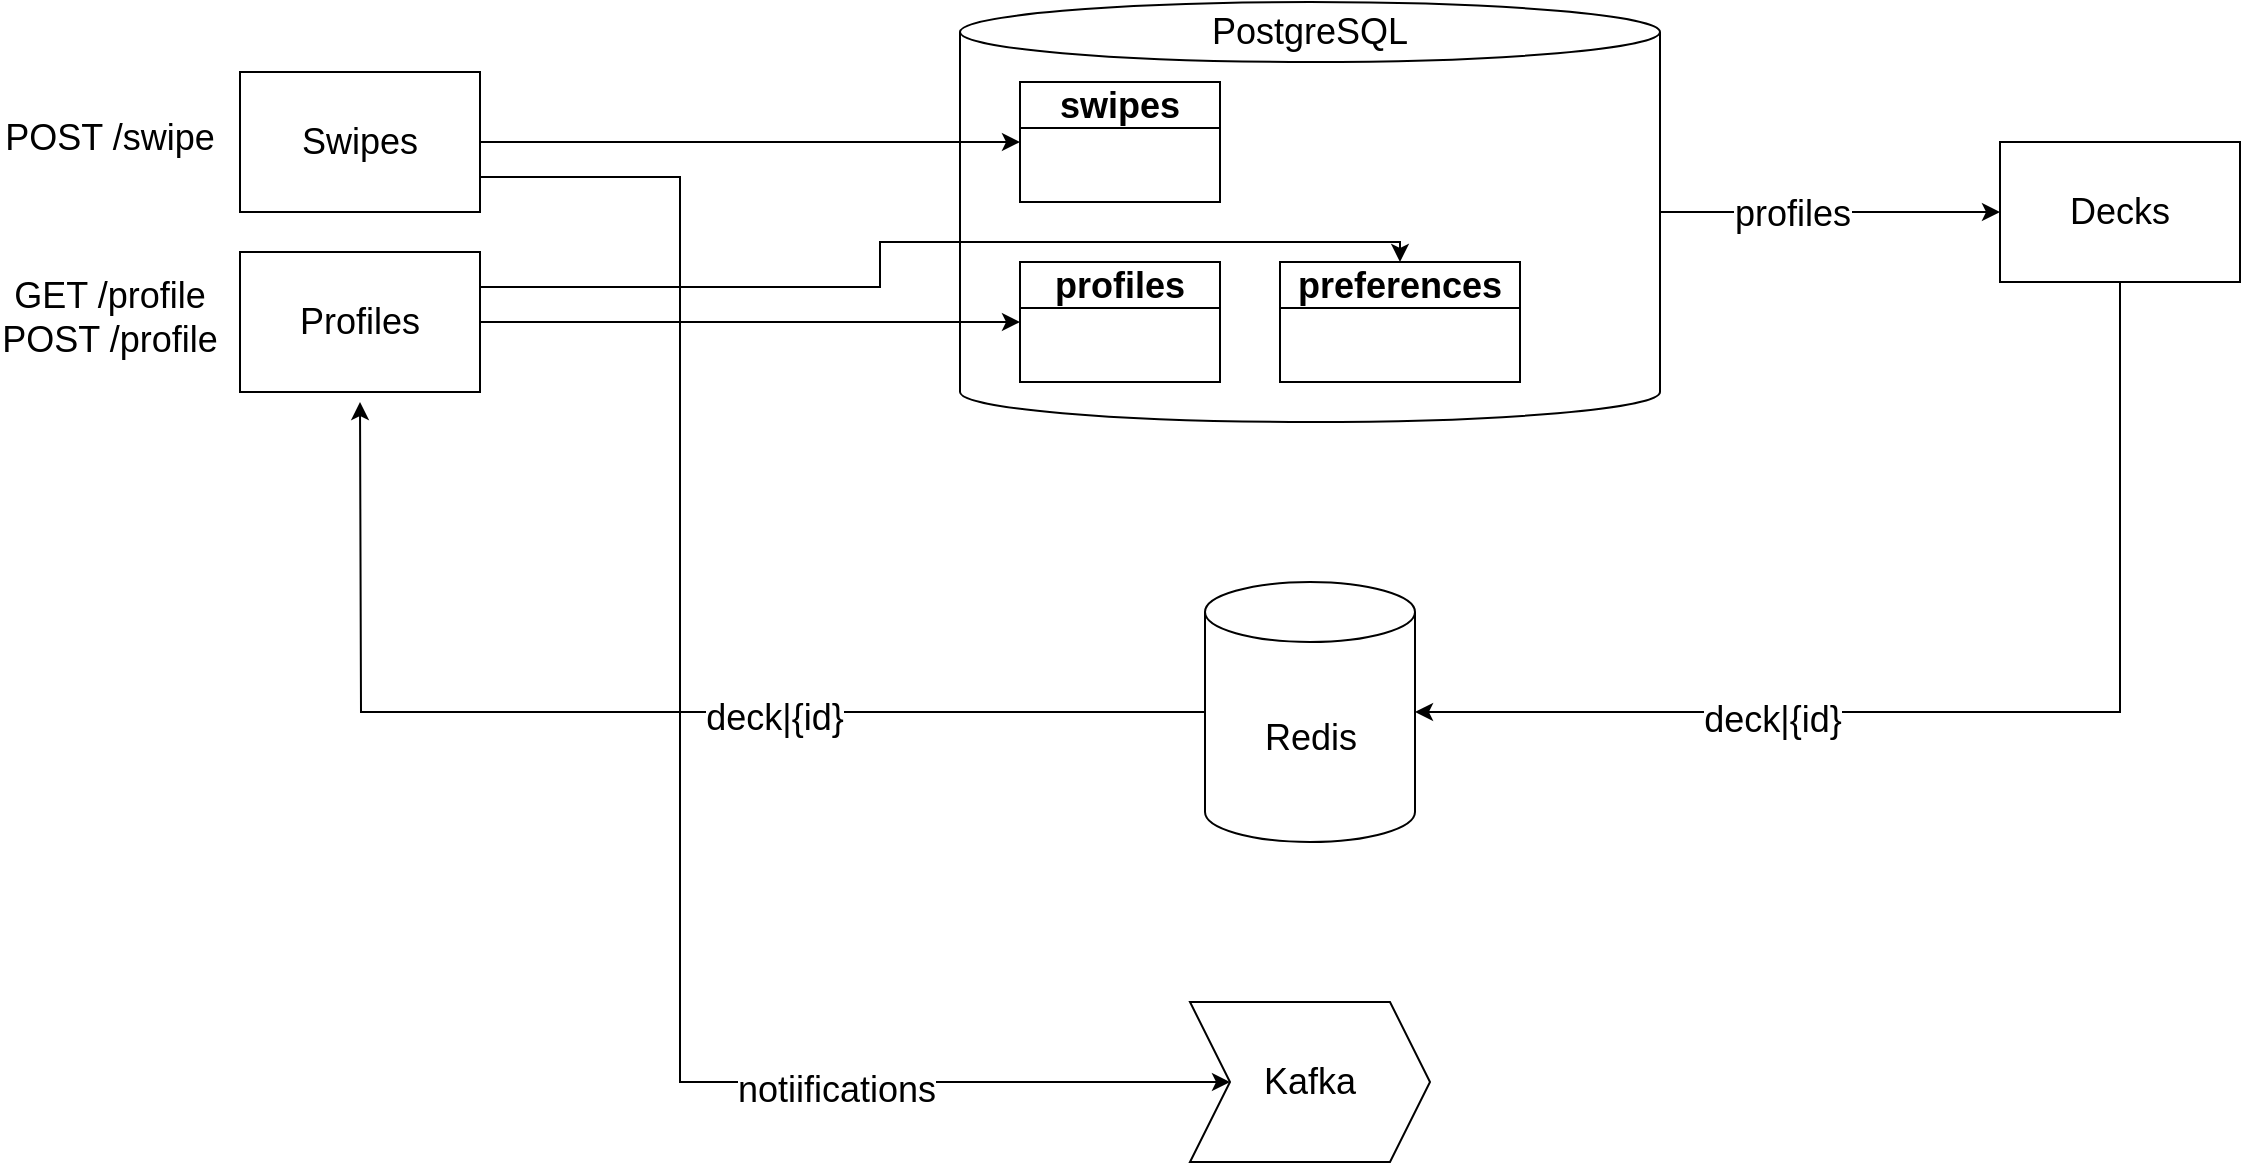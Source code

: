 <mxfile version="26.1.3">
  <diagram name="Page-1" id="CoTDWFha4LhTDb08zGJA">
    <mxGraphModel dx="794" dy="442" grid="1" gridSize="10" guides="1" tooltips="1" connect="1" arrows="1" fold="1" page="1" pageScale="1" pageWidth="4681" pageHeight="3300" math="0" shadow="0">
      <root>
        <mxCell id="0" />
        <mxCell id="1" parent="0" />
        <mxCell id="LFtMd48XwCnqYr7q9XE8-7" value="" style="group;fontSize=18;" parent="1" vertex="1" connectable="0">
          <mxGeometry x="1350" y="410" width="350" height="210" as="geometry" />
        </mxCell>
        <mxCell id="xQLuOkij8412rpGpJCvE-2" value="" style="shape=cylinder3;whiteSpace=wrap;html=1;boundedLbl=1;backgroundOutline=1;size=15;" parent="LFtMd48XwCnqYr7q9XE8-7" vertex="1">
          <mxGeometry width="350" height="210" as="geometry" />
        </mxCell>
        <mxCell id="LFtMd48XwCnqYr7q9XE8-6" value="PostgreSQL" style="text;html=1;align=center;verticalAlign=middle;whiteSpace=wrap;rounded=0;fontSize=18;" parent="LFtMd48XwCnqYr7q9XE8-7" vertex="1">
          <mxGeometry x="145" width="60" height="30" as="geometry" />
        </mxCell>
        <mxCell id="LFtMd48XwCnqYr7q9XE8-8" value="preferences" style="swimlane;whiteSpace=wrap;html=1;fontSize=18;" parent="LFtMd48XwCnqYr7q9XE8-7" vertex="1">
          <mxGeometry x="160" y="130" width="120" height="60" as="geometry" />
        </mxCell>
        <mxCell id="xQLuOkij8412rpGpJCvE-9" value="profiles" style="swimlane;whiteSpace=wrap;html=1;fontSize=18;" parent="LFtMd48XwCnqYr7q9XE8-7" vertex="1">
          <mxGeometry x="30" y="130" width="100" height="60" as="geometry" />
        </mxCell>
        <mxCell id="f3B5aBYDAURVjYKPminV-11" style="edgeStyle=orthogonalEdgeStyle;rounded=0;orthogonalLoop=1;jettySize=auto;html=1;" parent="1" source="xQLuOkij8412rpGpJCvE-4" edge="1">
          <mxGeometry relative="1" as="geometry">
            <mxPoint x="1050" y="610" as="targetPoint" />
          </mxGeometry>
        </mxCell>
        <mxCell id="f3B5aBYDAURVjYKPminV-12" value="&lt;font style=&quot;font-size: 18px;&quot;&gt;deck|{id}&lt;/font&gt;" style="edgeLabel;html=1;align=center;verticalAlign=middle;resizable=0;points=[];" parent="f3B5aBYDAURVjYKPminV-11" vertex="1" connectable="0">
          <mxGeometry x="-0.252" y="3" relative="1" as="geometry">
            <mxPoint as="offset" />
          </mxGeometry>
        </mxCell>
        <mxCell id="xQLuOkij8412rpGpJCvE-4" value="Redis" style="shape=cylinder3;whiteSpace=wrap;html=1;boundedLbl=1;backgroundOutline=1;size=15;fontSize=18;" parent="1" vertex="1">
          <mxGeometry x="1472.5" y="700" width="105" height="130" as="geometry" />
        </mxCell>
        <mxCell id="f3B5aBYDAURVjYKPminV-10" style="edgeStyle=orthogonalEdgeStyle;rounded=0;orthogonalLoop=1;jettySize=auto;html=1;exitX=1;exitY=0.25;exitDx=0;exitDy=0;entryX=0.5;entryY=0;entryDx=0;entryDy=0;" parent="1" source="dTyB1NYPiKnWLOb2Jq6Y-1" target="LFtMd48XwCnqYr7q9XE8-8" edge="1">
          <mxGeometry relative="1" as="geometry">
            <Array as="points">
              <mxPoint x="1310" y="552" />
              <mxPoint x="1310" y="530" />
              <mxPoint x="1570" y="530" />
            </Array>
          </mxGeometry>
        </mxCell>
        <mxCell id="dTyB1NYPiKnWLOb2Jq6Y-1" value="Profiles" style="rounded=0;whiteSpace=wrap;html=1;fontSize=18;" parent="1" vertex="1">
          <mxGeometry x="990" y="535" width="120" height="70" as="geometry" />
        </mxCell>
        <mxCell id="xQLuOkij8412rpGpJCvE-10" value="swipes" style="swimlane;whiteSpace=wrap;html=1;fontSize=18;" parent="1" vertex="1">
          <mxGeometry x="1380" y="450" width="100" height="60" as="geometry" />
        </mxCell>
        <mxCell id="9I6AU-m062yrOwvUiyNF-1" style="edgeStyle=orthogonalEdgeStyle;rounded=0;orthogonalLoop=1;jettySize=auto;html=1;entryX=0;entryY=0.5;entryDx=0;entryDy=0;" parent="1" source="dTyB1NYPiKnWLOb2Jq6Y-1" target="xQLuOkij8412rpGpJCvE-9" edge="1">
          <mxGeometry relative="1" as="geometry" />
        </mxCell>
        <mxCell id="LFtMd48XwCnqYr7q9XE8-1" value="GET /profile&lt;div&gt;POST /profile&lt;/div&gt;" style="text;html=1;align=center;verticalAlign=middle;whiteSpace=wrap;rounded=0;fontSize=18;" parent="1" vertex="1">
          <mxGeometry x="870" y="535" width="110" height="65" as="geometry" />
        </mxCell>
        <mxCell id="LFtMd48XwCnqYr7q9XE8-4" style="edgeStyle=orthogonalEdgeStyle;rounded=0;orthogonalLoop=1;jettySize=auto;html=1;entryX=0;entryY=0.5;entryDx=0;entryDy=0;" parent="1" source="LFtMd48XwCnqYr7q9XE8-3" target="xQLuOkij8412rpGpJCvE-10" edge="1">
          <mxGeometry relative="1" as="geometry" />
        </mxCell>
        <mxCell id="POkQv7-OoHhfcwsdikCV-1" style="edgeStyle=orthogonalEdgeStyle;rounded=0;orthogonalLoop=1;jettySize=auto;html=1;exitX=1;exitY=0.75;exitDx=0;exitDy=0;entryX=0;entryY=0.5;entryDx=0;entryDy=0;" edge="1" parent="1" source="LFtMd48XwCnqYr7q9XE8-3" target="f3B5aBYDAURVjYKPminV-9">
          <mxGeometry relative="1" as="geometry">
            <mxPoint x="1320" y="920" as="targetPoint" />
            <Array as="points">
              <mxPoint x="1210" y="498" />
              <mxPoint x="1210" y="950" />
            </Array>
          </mxGeometry>
        </mxCell>
        <mxCell id="POkQv7-OoHhfcwsdikCV-2" value="&lt;font style=&quot;font-size: 18px;&quot;&gt;notiifications&lt;/font&gt;" style="edgeLabel;html=1;align=center;verticalAlign=middle;resizable=0;points=[];" vertex="1" connectable="0" parent="POkQv7-OoHhfcwsdikCV-1">
          <mxGeometry x="0.523" y="-4" relative="1" as="geometry">
            <mxPoint as="offset" />
          </mxGeometry>
        </mxCell>
        <mxCell id="LFtMd48XwCnqYr7q9XE8-3" value="Swipes" style="rounded=0;whiteSpace=wrap;html=1;fontSize=18;" parent="1" vertex="1">
          <mxGeometry x="990" y="445" width="120" height="70" as="geometry" />
        </mxCell>
        <mxCell id="LFtMd48XwCnqYr7q9XE8-5" value="&lt;div&gt;POST /swipe&lt;/div&gt;" style="text;html=1;align=center;verticalAlign=middle;whiteSpace=wrap;rounded=0;fontSize=18;" parent="1" vertex="1">
          <mxGeometry x="870" y="445" width="110" height="65" as="geometry" />
        </mxCell>
        <mxCell id="f3B5aBYDAURVjYKPminV-1" value="Decks" style="rounded=0;whiteSpace=wrap;html=1;fontSize=18;" parent="1" vertex="1">
          <mxGeometry x="1870" y="480" width="120" height="70" as="geometry" />
        </mxCell>
        <mxCell id="f3B5aBYDAURVjYKPminV-3" style="edgeStyle=orthogonalEdgeStyle;rounded=0;orthogonalLoop=1;jettySize=auto;html=1;entryX=0;entryY=0.5;entryDx=0;entryDy=0;" parent="1" source="xQLuOkij8412rpGpJCvE-2" target="f3B5aBYDAURVjYKPminV-1" edge="1">
          <mxGeometry relative="1" as="geometry">
            <Array as="points">
              <mxPoint x="1860" y="515" />
            </Array>
          </mxGeometry>
        </mxCell>
        <mxCell id="f3B5aBYDAURVjYKPminV-5" value="profiles" style="edgeLabel;html=1;align=center;verticalAlign=middle;resizable=0;points=[];fontSize=18;" parent="f3B5aBYDAURVjYKPminV-3" vertex="1" connectable="0">
          <mxGeometry x="-0.224" relative="1" as="geometry">
            <mxPoint y="1" as="offset" />
          </mxGeometry>
        </mxCell>
        <mxCell id="f3B5aBYDAURVjYKPminV-6" style="edgeStyle=orthogonalEdgeStyle;rounded=0;orthogonalLoop=1;jettySize=auto;html=1;entryX=1;entryY=0.5;entryDx=0;entryDy=0;entryPerimeter=0;" parent="1" source="f3B5aBYDAURVjYKPminV-1" target="xQLuOkij8412rpGpJCvE-4" edge="1">
          <mxGeometry relative="1" as="geometry">
            <Array as="points">
              <mxPoint x="1930" y="765" />
            </Array>
          </mxGeometry>
        </mxCell>
        <mxCell id="f3B5aBYDAURVjYKPminV-7" value="&lt;font style=&quot;font-size: 18px;&quot;&gt;deck|{id}&lt;/font&gt;" style="edgeLabel;html=1;align=center;verticalAlign=middle;resizable=0;points=[];" parent="f3B5aBYDAURVjYKPminV-6" vertex="1" connectable="0">
          <mxGeometry x="0.373" y="4" relative="1" as="geometry">
            <mxPoint as="offset" />
          </mxGeometry>
        </mxCell>
        <mxCell id="f3B5aBYDAURVjYKPminV-9" value="&lt;font&gt;Kafka&lt;/font&gt;" style="shape=step;perimeter=stepPerimeter;whiteSpace=wrap;html=1;fixedSize=1;fontSize=18;" parent="1" vertex="1">
          <mxGeometry x="1465" y="910" width="120" height="80" as="geometry" />
        </mxCell>
      </root>
    </mxGraphModel>
  </diagram>
</mxfile>
